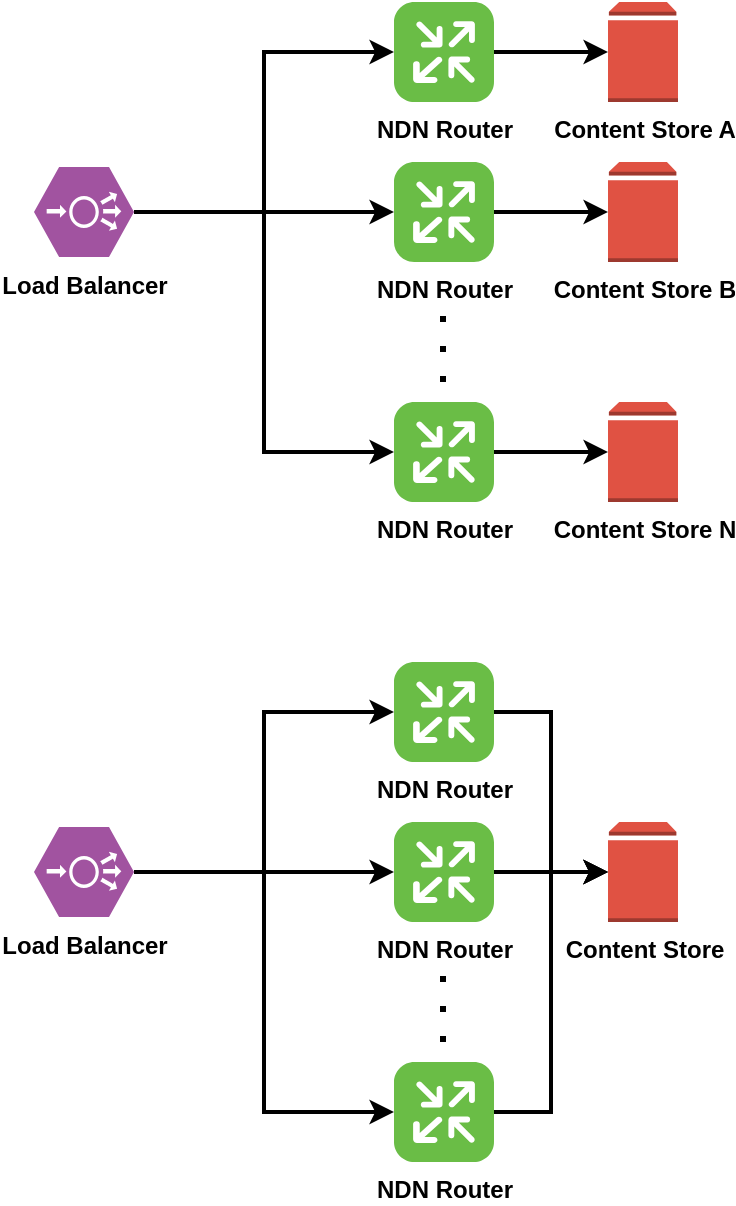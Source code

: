 <mxfile version="12.9.14" type="github">
  <diagram id="VrNC-ARfE6LY--idrHot" name="Page-1">
    <mxGraphModel dx="1422" dy="767" grid="1" gridSize="10" guides="1" tooltips="1" connect="1" arrows="1" fold="1" page="1" pageScale="1" pageWidth="850" pageHeight="1100" math="0" shadow="0">
      <root>
        <mxCell id="0" />
        <mxCell id="1" parent="0" />
        <mxCell id="gcFYHbaqfnFtGnlrjqvY-19" value="" style="group" vertex="1" connectable="0" parent="1">
          <mxGeometry x="40" y="70" width="322" height="250" as="geometry" />
        </mxCell>
        <mxCell id="gcFYHbaqfnFtGnlrjqvY-1" value="&lt;b&gt;Load Balancer&lt;/b&gt;" style="verticalLabelPosition=bottom;html=1;fillColor=#A153A0;verticalAlign=top;pointerEvents=1;align=center;points=[[0.25,0,0],[0.5,0,0],[0.75,0,0],[1,0.5,0],[0.75,1,0],[0.5,1,0],[0.25,1,0],[0,0.5,0],[0.125,0.25,0],[0.125,0.75,0],[0.875,0.25,0],[0.875,0.75,0]];shape=mxgraph.cisco_safe.design.load_balancer;" vertex="1" parent="gcFYHbaqfnFtGnlrjqvY-19">
          <mxGeometry y="82.5" width="50" height="45" as="geometry" />
        </mxCell>
        <mxCell id="gcFYHbaqfnFtGnlrjqvY-3" value="&lt;b&gt;NDN Router&lt;/b&gt;" style="verticalLabelPosition=bottom;html=1;fillColor=#6ABD46;verticalAlign=top;align=center;points=[[0.06,0.06,0],[0.94,0.06,0],[0.94,0.94,0],[0.06,0.94,0],[0.25,0,0],[0.5,0,0],[0.75,0,0],[1,0.25,0],[1,0.5,0],[1,0.75,0],[0.75,1,0],[0.5,1,0],[0.25,1,0],[0,0.75,0],[0,0.5,0],[0,0.25,0]];pointerEvents=1;shape=mxgraph.cisco_safe.architecture.router;" vertex="1" parent="gcFYHbaqfnFtGnlrjqvY-19">
          <mxGeometry x="180" y="80" width="50" height="50" as="geometry" />
        </mxCell>
        <mxCell id="gcFYHbaqfnFtGnlrjqvY-13" style="edgeStyle=orthogonalEdgeStyle;rounded=0;orthogonalLoop=1;jettySize=auto;html=1;entryX=0;entryY=0.5;entryDx=0;entryDy=0;entryPerimeter=0;strokeWidth=2;" edge="1" parent="gcFYHbaqfnFtGnlrjqvY-19" source="gcFYHbaqfnFtGnlrjqvY-1" target="gcFYHbaqfnFtGnlrjqvY-3">
          <mxGeometry relative="1" as="geometry" />
        </mxCell>
        <mxCell id="gcFYHbaqfnFtGnlrjqvY-4" value="&lt;b&gt;NDN Router&lt;/b&gt;" style="verticalLabelPosition=bottom;html=1;fillColor=#6ABD46;verticalAlign=top;align=center;points=[[0.06,0.06,0],[0.94,0.06,0],[0.94,0.94,0],[0.06,0.94,0],[0.25,0,0],[0.5,0,0],[0.75,0,0],[1,0.25,0],[1,0.5,0],[1,0.75,0],[0.75,1,0],[0.5,1,0],[0.25,1,0],[0,0.75,0],[0,0.5,0],[0,0.25,0]];pointerEvents=1;shape=mxgraph.cisco_safe.architecture.router;" vertex="1" parent="gcFYHbaqfnFtGnlrjqvY-19">
          <mxGeometry x="180" width="50" height="50" as="geometry" />
        </mxCell>
        <mxCell id="gcFYHbaqfnFtGnlrjqvY-12" style="edgeStyle=orthogonalEdgeStyle;rounded=0;orthogonalLoop=1;jettySize=auto;html=1;exitX=1;exitY=0.5;exitDx=0;exitDy=0;exitPerimeter=0;entryX=0;entryY=0.5;entryDx=0;entryDy=0;entryPerimeter=0;strokeWidth=2;" edge="1" parent="gcFYHbaqfnFtGnlrjqvY-19" source="gcFYHbaqfnFtGnlrjqvY-1" target="gcFYHbaqfnFtGnlrjqvY-4">
          <mxGeometry relative="1" as="geometry" />
        </mxCell>
        <mxCell id="gcFYHbaqfnFtGnlrjqvY-5" value="&lt;b&gt;NDN Router&lt;/b&gt;" style="verticalLabelPosition=bottom;html=1;fillColor=#6ABD46;verticalAlign=top;align=center;points=[[0.06,0.06,0],[0.94,0.06,0],[0.94,0.94,0],[0.06,0.94,0],[0.25,0,0],[0.5,0,0],[0.75,0,0],[1,0.25,0],[1,0.5,0],[1,0.75,0],[0.75,1,0],[0.5,1,0],[0.25,1,0],[0,0.75,0],[0,0.5,0],[0,0.25,0]];pointerEvents=1;shape=mxgraph.cisco_safe.architecture.router;" vertex="1" parent="gcFYHbaqfnFtGnlrjqvY-19">
          <mxGeometry x="180" y="200" width="50" height="50" as="geometry" />
        </mxCell>
        <mxCell id="gcFYHbaqfnFtGnlrjqvY-14" style="edgeStyle=orthogonalEdgeStyle;rounded=0;orthogonalLoop=1;jettySize=auto;html=1;exitX=1;exitY=0.5;exitDx=0;exitDy=0;exitPerimeter=0;entryX=0;entryY=0.5;entryDx=0;entryDy=0;entryPerimeter=0;strokeWidth=2;" edge="1" parent="gcFYHbaqfnFtGnlrjqvY-19" source="gcFYHbaqfnFtGnlrjqvY-1" target="gcFYHbaqfnFtGnlrjqvY-5">
          <mxGeometry relative="1" as="geometry" />
        </mxCell>
        <mxCell id="gcFYHbaqfnFtGnlrjqvY-8" value="" style="endArrow=none;html=1;strokeWidth=3;dashed=1;dashPattern=1 4;" edge="1" parent="gcFYHbaqfnFtGnlrjqvY-19">
          <mxGeometry width="50" height="50" relative="1" as="geometry">
            <mxPoint x="204.5" y="190" as="sourcePoint" />
            <mxPoint x="204.5" y="150" as="targetPoint" />
          </mxGeometry>
        </mxCell>
        <mxCell id="gcFYHbaqfnFtGnlrjqvY-10" value="&lt;b&gt;Content Store A&lt;br&gt;&lt;/b&gt;" style="outlineConnect=0;dashed=0;verticalLabelPosition=bottom;verticalAlign=top;align=center;html=1;shape=mxgraph.aws3.volume;fillColor=#E05243;gradientColor=none;" vertex="1" parent="gcFYHbaqfnFtGnlrjqvY-19">
          <mxGeometry x="287" width="35" height="50" as="geometry" />
        </mxCell>
        <mxCell id="gcFYHbaqfnFtGnlrjqvY-11" style="edgeStyle=orthogonalEdgeStyle;rounded=0;orthogonalLoop=1;jettySize=auto;html=1;exitX=1;exitY=0.5;exitDx=0;exitDy=0;exitPerimeter=0;entryX=0;entryY=0.5;entryDx=0;entryDy=0;entryPerimeter=0;strokeWidth=2;" edge="1" parent="gcFYHbaqfnFtGnlrjqvY-19" source="gcFYHbaqfnFtGnlrjqvY-4" target="gcFYHbaqfnFtGnlrjqvY-10">
          <mxGeometry relative="1" as="geometry" />
        </mxCell>
        <mxCell id="gcFYHbaqfnFtGnlrjqvY-15" value="&lt;b&gt;Content Store B&lt;br&gt;&lt;/b&gt;" style="outlineConnect=0;dashed=0;verticalLabelPosition=bottom;verticalAlign=top;align=center;html=1;shape=mxgraph.aws3.volume;fillColor=#E05243;gradientColor=none;" vertex="1" parent="gcFYHbaqfnFtGnlrjqvY-19">
          <mxGeometry x="287" y="80" width="35" height="50" as="geometry" />
        </mxCell>
        <mxCell id="gcFYHbaqfnFtGnlrjqvY-18" style="edgeStyle=orthogonalEdgeStyle;rounded=0;orthogonalLoop=1;jettySize=auto;html=1;exitX=1;exitY=0.5;exitDx=0;exitDy=0;exitPerimeter=0;entryX=0;entryY=0.5;entryDx=0;entryDy=0;entryPerimeter=0;strokeWidth=2;" edge="1" parent="gcFYHbaqfnFtGnlrjqvY-19" source="gcFYHbaqfnFtGnlrjqvY-3" target="gcFYHbaqfnFtGnlrjqvY-15">
          <mxGeometry relative="1" as="geometry" />
        </mxCell>
        <mxCell id="gcFYHbaqfnFtGnlrjqvY-16" value="&lt;b&gt;Content Store N&lt;br&gt;&lt;/b&gt;" style="outlineConnect=0;dashed=0;verticalLabelPosition=bottom;verticalAlign=top;align=center;html=1;shape=mxgraph.aws3.volume;fillColor=#E05243;gradientColor=none;" vertex="1" parent="gcFYHbaqfnFtGnlrjqvY-19">
          <mxGeometry x="287" y="200" width="35" height="50" as="geometry" />
        </mxCell>
        <mxCell id="gcFYHbaqfnFtGnlrjqvY-17" style="edgeStyle=orthogonalEdgeStyle;rounded=0;orthogonalLoop=1;jettySize=auto;html=1;exitX=1;exitY=0.5;exitDx=0;exitDy=0;exitPerimeter=0;entryX=0;entryY=0.5;entryDx=0;entryDy=0;entryPerimeter=0;strokeWidth=2;" edge="1" parent="gcFYHbaqfnFtGnlrjqvY-19" source="gcFYHbaqfnFtGnlrjqvY-5" target="gcFYHbaqfnFtGnlrjqvY-16">
          <mxGeometry relative="1" as="geometry" />
        </mxCell>
        <mxCell id="gcFYHbaqfnFtGnlrjqvY-37" value="" style="group" vertex="1" connectable="0" parent="1">
          <mxGeometry x="40" y="400" width="322" height="250" as="geometry" />
        </mxCell>
        <mxCell id="gcFYHbaqfnFtGnlrjqvY-21" value="&lt;b&gt;Load Balancer&lt;/b&gt;" style="verticalLabelPosition=bottom;html=1;fillColor=#A153A0;verticalAlign=top;pointerEvents=1;align=center;points=[[0.25,0,0],[0.5,0,0],[0.75,0,0],[1,0.5,0],[0.75,1,0],[0.5,1,0],[0.25,1,0],[0,0.5,0],[0.125,0.25,0],[0.125,0.75,0],[0.875,0.25,0],[0.875,0.75,0]];shape=mxgraph.cisco_safe.design.load_balancer;" vertex="1" parent="gcFYHbaqfnFtGnlrjqvY-37">
          <mxGeometry y="82.5" width="50" height="45" as="geometry" />
        </mxCell>
        <mxCell id="gcFYHbaqfnFtGnlrjqvY-22" value="&lt;b&gt;NDN Router&lt;/b&gt;" style="verticalLabelPosition=bottom;html=1;fillColor=#6ABD46;verticalAlign=top;align=center;points=[[0.06,0.06,0],[0.94,0.06,0],[0.94,0.94,0],[0.06,0.94,0],[0.25,0,0],[0.5,0,0],[0.75,0,0],[1,0.25,0],[1,0.5,0],[1,0.75,0],[0.75,1,0],[0.5,1,0],[0.25,1,0],[0,0.75,0],[0,0.5,0],[0,0.25,0]];pointerEvents=1;shape=mxgraph.cisco_safe.architecture.router;" vertex="1" parent="gcFYHbaqfnFtGnlrjqvY-37">
          <mxGeometry x="180" y="80" width="50" height="50" as="geometry" />
        </mxCell>
        <mxCell id="gcFYHbaqfnFtGnlrjqvY-23" style="edgeStyle=orthogonalEdgeStyle;rounded=0;orthogonalLoop=1;jettySize=auto;html=1;entryX=0;entryY=0.5;entryDx=0;entryDy=0;entryPerimeter=0;strokeWidth=2;" edge="1" parent="gcFYHbaqfnFtGnlrjqvY-37" source="gcFYHbaqfnFtGnlrjqvY-21" target="gcFYHbaqfnFtGnlrjqvY-22">
          <mxGeometry relative="1" as="geometry" />
        </mxCell>
        <mxCell id="gcFYHbaqfnFtGnlrjqvY-24" value="&lt;b&gt;NDN Router&lt;/b&gt;" style="verticalLabelPosition=bottom;html=1;fillColor=#6ABD46;verticalAlign=top;align=center;points=[[0.06,0.06,0],[0.94,0.06,0],[0.94,0.94,0],[0.06,0.94,0],[0.25,0,0],[0.5,0,0],[0.75,0,0],[1,0.25,0],[1,0.5,0],[1,0.75,0],[0.75,1,0],[0.5,1,0],[0.25,1,0],[0,0.75,0],[0,0.5,0],[0,0.25,0]];pointerEvents=1;shape=mxgraph.cisco_safe.architecture.router;" vertex="1" parent="gcFYHbaqfnFtGnlrjqvY-37">
          <mxGeometry x="180" width="50" height="50" as="geometry" />
        </mxCell>
        <mxCell id="gcFYHbaqfnFtGnlrjqvY-25" style="edgeStyle=orthogonalEdgeStyle;rounded=0;orthogonalLoop=1;jettySize=auto;html=1;exitX=1;exitY=0.5;exitDx=0;exitDy=0;exitPerimeter=0;entryX=0;entryY=0.5;entryDx=0;entryDy=0;entryPerimeter=0;strokeWidth=2;" edge="1" parent="gcFYHbaqfnFtGnlrjqvY-37" source="gcFYHbaqfnFtGnlrjqvY-21" target="gcFYHbaqfnFtGnlrjqvY-24">
          <mxGeometry relative="1" as="geometry" />
        </mxCell>
        <mxCell id="gcFYHbaqfnFtGnlrjqvY-26" value="NDN Router" style="verticalLabelPosition=bottom;html=1;fillColor=#6ABD46;verticalAlign=top;align=center;points=[[0.06,0.06,0],[0.94,0.06,0],[0.94,0.94,0],[0.06,0.94,0],[0.25,0,0],[0.5,0,0],[0.75,0,0],[1,0.25,0],[1,0.5,0],[1,0.75,0],[0.75,1,0],[0.5,1,0],[0.25,1,0],[0,0.75,0],[0,0.5,0],[0,0.25,0]];pointerEvents=1;shape=mxgraph.cisco_safe.architecture.router;fontStyle=1" vertex="1" parent="gcFYHbaqfnFtGnlrjqvY-37">
          <mxGeometry x="180" y="200" width="50" height="50" as="geometry" />
        </mxCell>
        <mxCell id="gcFYHbaqfnFtGnlrjqvY-27" style="edgeStyle=orthogonalEdgeStyle;rounded=0;orthogonalLoop=1;jettySize=auto;html=1;exitX=1;exitY=0.5;exitDx=0;exitDy=0;exitPerimeter=0;entryX=0;entryY=0.5;entryDx=0;entryDy=0;entryPerimeter=0;strokeWidth=2;" edge="1" parent="gcFYHbaqfnFtGnlrjqvY-37" source="gcFYHbaqfnFtGnlrjqvY-21" target="gcFYHbaqfnFtGnlrjqvY-26">
          <mxGeometry relative="1" as="geometry" />
        </mxCell>
        <mxCell id="gcFYHbaqfnFtGnlrjqvY-28" value="" style="endArrow=none;html=1;strokeWidth=3;dashed=1;dashPattern=1 4;" edge="1" parent="gcFYHbaqfnFtGnlrjqvY-37">
          <mxGeometry width="50" height="50" relative="1" as="geometry">
            <mxPoint x="204.5" y="190" as="sourcePoint" />
            <mxPoint x="204.5" y="150" as="targetPoint" />
          </mxGeometry>
        </mxCell>
        <mxCell id="gcFYHbaqfnFtGnlrjqvY-30" style="edgeStyle=orthogonalEdgeStyle;rounded=0;orthogonalLoop=1;jettySize=auto;html=1;exitX=1;exitY=0.5;exitDx=0;exitDy=0;exitPerimeter=0;entryX=0;entryY=0.5;entryDx=0;entryDy=0;entryPerimeter=0;strokeWidth=2;" edge="1" parent="gcFYHbaqfnFtGnlrjqvY-37" source="gcFYHbaqfnFtGnlrjqvY-24" target="gcFYHbaqfnFtGnlrjqvY-31">
          <mxGeometry relative="1" as="geometry">
            <mxPoint x="287" y="25" as="targetPoint" />
          </mxGeometry>
        </mxCell>
        <mxCell id="gcFYHbaqfnFtGnlrjqvY-31" value="&lt;b&gt;Content Store&lt;br&gt;&lt;/b&gt;" style="outlineConnect=0;dashed=0;verticalLabelPosition=bottom;verticalAlign=top;align=center;html=1;shape=mxgraph.aws3.volume;fillColor=#E05243;gradientColor=none;" vertex="1" parent="gcFYHbaqfnFtGnlrjqvY-37">
          <mxGeometry x="287" y="80" width="35" height="50" as="geometry" />
        </mxCell>
        <mxCell id="gcFYHbaqfnFtGnlrjqvY-32" style="edgeStyle=orthogonalEdgeStyle;rounded=0;orthogonalLoop=1;jettySize=auto;html=1;exitX=1;exitY=0.5;exitDx=0;exitDy=0;exitPerimeter=0;entryX=0;entryY=0.5;entryDx=0;entryDy=0;entryPerimeter=0;strokeWidth=2;" edge="1" parent="gcFYHbaqfnFtGnlrjqvY-37" source="gcFYHbaqfnFtGnlrjqvY-22" target="gcFYHbaqfnFtGnlrjqvY-31">
          <mxGeometry relative="1" as="geometry" />
        </mxCell>
        <mxCell id="gcFYHbaqfnFtGnlrjqvY-34" style="edgeStyle=orthogonalEdgeStyle;rounded=0;orthogonalLoop=1;jettySize=auto;html=1;exitX=1;exitY=0.5;exitDx=0;exitDy=0;exitPerimeter=0;entryX=0;entryY=0.5;entryDx=0;entryDy=0;entryPerimeter=0;strokeWidth=2;" edge="1" parent="gcFYHbaqfnFtGnlrjqvY-37" source="gcFYHbaqfnFtGnlrjqvY-26" target="gcFYHbaqfnFtGnlrjqvY-31">
          <mxGeometry relative="1" as="geometry">
            <mxPoint x="287" y="225" as="targetPoint" />
          </mxGeometry>
        </mxCell>
      </root>
    </mxGraphModel>
  </diagram>
</mxfile>
